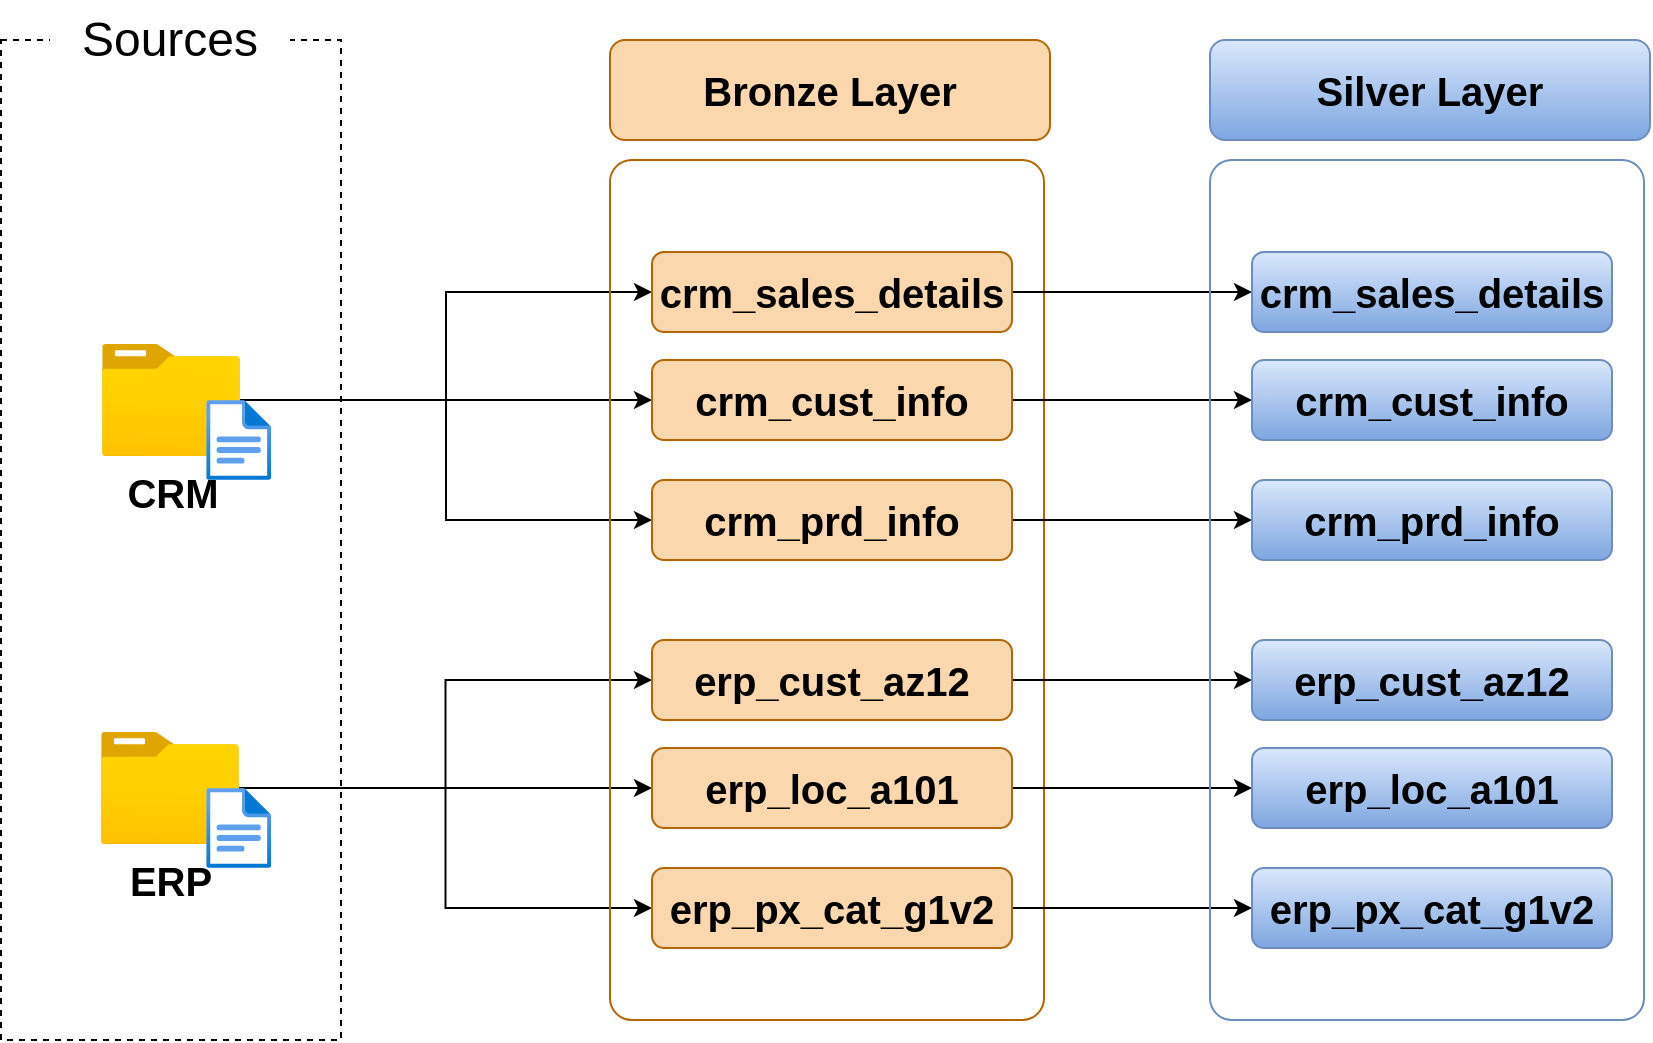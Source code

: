 <mxfile version="28.2.5" pages="2">
  <diagram name="Page-1" id="qE7QX3VaVLxwcoOsjYuX">
    <mxGraphModel dx="1817" dy="627" grid="1" gridSize="10" guides="1" tooltips="1" connect="1" arrows="1" fold="1" page="1" pageScale="1" pageWidth="850" pageHeight="1100" math="0" shadow="0">
      <root>
        <mxCell id="0" />
        <mxCell id="1" parent="0" />
        <mxCell id="pS1oXiBOacwYlvaDRdEb-1" value="" style="rounded=0;whiteSpace=wrap;html=1;fillColor=none;dashed=1;" vertex="1" parent="1">
          <mxGeometry x="-234.5" y="120" width="170" height="500" as="geometry" />
        </mxCell>
        <mxCell id="pS1oXiBOacwYlvaDRdEb-2" value="&lt;font style=&quot;font-size: 24px;&quot;&gt;Sources&lt;/font&gt;" style="rounded=1;whiteSpace=wrap;html=1;strokeColor=none;" vertex="1" parent="1">
          <mxGeometry x="-210" y="100" width="120" height="40" as="geometry" />
        </mxCell>
        <mxCell id="pS1oXiBOacwYlvaDRdEb-3" style="edgeStyle=orthogonalEdgeStyle;rounded=0;orthogonalLoop=1;jettySize=auto;html=1;entryX=0;entryY=0.5;entryDx=0;entryDy=0;" edge="1" parent="1" source="pS1oXiBOacwYlvaDRdEb-6" target="pS1oXiBOacwYlvaDRdEb-14">
          <mxGeometry relative="1" as="geometry" />
        </mxCell>
        <mxCell id="pS1oXiBOacwYlvaDRdEb-4" style="edgeStyle=orthogonalEdgeStyle;rounded=0;orthogonalLoop=1;jettySize=auto;html=1;entryX=0;entryY=0.5;entryDx=0;entryDy=0;" edge="1" parent="1" source="pS1oXiBOacwYlvaDRdEb-6" target="pS1oXiBOacwYlvaDRdEb-13">
          <mxGeometry relative="1" as="geometry" />
        </mxCell>
        <mxCell id="pS1oXiBOacwYlvaDRdEb-5" style="edgeStyle=orthogonalEdgeStyle;rounded=0;orthogonalLoop=1;jettySize=auto;html=1;entryX=0;entryY=0.5;entryDx=0;entryDy=0;" edge="1" parent="1" source="pS1oXiBOacwYlvaDRdEb-6" target="pS1oXiBOacwYlvaDRdEb-15">
          <mxGeometry relative="1" as="geometry" />
        </mxCell>
        <mxCell id="pS1oXiBOacwYlvaDRdEb-6" value="&lt;font style=&quot;font-size: 20px;&quot;&gt;&lt;b&gt;CRM&lt;/b&gt;&lt;/font&gt;" style="image;aspect=fixed;html=1;points=[];align=center;fontSize=12;image=img/lib/azure2/general/Folder_Blank.svg;" vertex="1" parent="1">
          <mxGeometry x="-184" y="272" width="69" height="56.0" as="geometry" />
        </mxCell>
        <mxCell id="pS1oXiBOacwYlvaDRdEb-7" style="edgeStyle=orthogonalEdgeStyle;rounded=0;orthogonalLoop=1;jettySize=auto;html=1;entryX=0;entryY=0.5;entryDx=0;entryDy=0;" edge="1" parent="1" source="pS1oXiBOacwYlvaDRdEb-10" target="pS1oXiBOacwYlvaDRdEb-18">
          <mxGeometry relative="1" as="geometry" />
        </mxCell>
        <mxCell id="pS1oXiBOacwYlvaDRdEb-8" style="edgeStyle=orthogonalEdgeStyle;rounded=0;orthogonalLoop=1;jettySize=auto;html=1;entryX=0;entryY=0.5;entryDx=0;entryDy=0;" edge="1" parent="1" source="pS1oXiBOacwYlvaDRdEb-10" target="pS1oXiBOacwYlvaDRdEb-16">
          <mxGeometry relative="1" as="geometry" />
        </mxCell>
        <mxCell id="pS1oXiBOacwYlvaDRdEb-9" style="edgeStyle=orthogonalEdgeStyle;rounded=0;orthogonalLoop=1;jettySize=auto;html=1;" edge="1" parent="1" source="pS1oXiBOacwYlvaDRdEb-10" target="pS1oXiBOacwYlvaDRdEb-17">
          <mxGeometry relative="1" as="geometry" />
        </mxCell>
        <mxCell id="pS1oXiBOacwYlvaDRdEb-10" value="&lt;font style=&quot;font-size: 20px;&quot;&gt;&lt;b&gt;ERP&lt;/b&gt;&lt;/font&gt;" style="image;aspect=fixed;html=1;points=[];align=center;fontSize=12;image=img/lib/azure2/general/Folder_Blank.svg;" vertex="1" parent="1">
          <mxGeometry x="-184.5" y="466" width="69" height="56.0" as="geometry" />
        </mxCell>
        <mxCell id="pS1oXiBOacwYlvaDRdEb-11" value="" style="rounded=1;whiteSpace=wrap;html=1;fillColor=none;fillStyle=solid;arcSize=5;strokeColor=#b46504;fontColor=#000000;" vertex="1" parent="1">
          <mxGeometry x="70" y="180" width="217" height="430" as="geometry" />
        </mxCell>
        <mxCell id="pS1oXiBOacwYlvaDRdEb-12" value="Bronze Layer" style="rounded=1;whiteSpace=wrap;html=1;fontSize=20;fontStyle=1;fillColor=#fad7ac;strokeColor=#b46504;fontColor=#000000;" vertex="1" parent="1">
          <mxGeometry x="70" y="120" width="220" height="50" as="geometry" />
        </mxCell>
        <mxCell id="pS1oXiBOacwYlvaDRdEb-30" style="edgeStyle=orthogonalEdgeStyle;rounded=0;orthogonalLoop=1;jettySize=auto;html=1;" edge="1" parent="1" source="pS1oXiBOacwYlvaDRdEb-13" target="pS1oXiBOacwYlvaDRdEb-24">
          <mxGeometry relative="1" as="geometry" />
        </mxCell>
        <mxCell id="pS1oXiBOacwYlvaDRdEb-13" value="crm_sales_details" style="rounded=1;whiteSpace=wrap;html=1;fillColor=#fad7ac;fontSize=20;fontStyle=1;align=center;verticalAlign=middle;fontFamily=Helvetica;strokeColor=#b46504;fontColor=#000000;" vertex="1" parent="1">
          <mxGeometry x="91" y="226" width="180" height="40" as="geometry" />
        </mxCell>
        <mxCell id="pS1oXiBOacwYlvaDRdEb-31" style="edgeStyle=orthogonalEdgeStyle;rounded=0;orthogonalLoop=1;jettySize=auto;html=1;entryX=0;entryY=0.5;entryDx=0;entryDy=0;" edge="1" parent="1" source="pS1oXiBOacwYlvaDRdEb-14" target="pS1oXiBOacwYlvaDRdEb-25">
          <mxGeometry relative="1" as="geometry" />
        </mxCell>
        <mxCell id="pS1oXiBOacwYlvaDRdEb-14" value="crm_cust_info" style="rounded=1;whiteSpace=wrap;html=1;fillColor=#fad7ac;fontSize=20;fontStyle=1;align=center;verticalAlign=middle;fontFamily=Helvetica;strokeColor=#b46504;fontColor=#000000;" vertex="1" parent="1">
          <mxGeometry x="91" y="280" width="180" height="40" as="geometry" />
        </mxCell>
        <mxCell id="pS1oXiBOacwYlvaDRdEb-32" value="" style="edgeStyle=orthogonalEdgeStyle;rounded=0;orthogonalLoop=1;jettySize=auto;html=1;" edge="1" parent="1" source="pS1oXiBOacwYlvaDRdEb-15" target="pS1oXiBOacwYlvaDRdEb-26">
          <mxGeometry relative="1" as="geometry" />
        </mxCell>
        <mxCell id="pS1oXiBOacwYlvaDRdEb-15" value="crm_prd_info" style="rounded=1;whiteSpace=wrap;html=1;fillColor=#fad7ac;fontSize=20;fontStyle=1;align=center;verticalAlign=middle;fontFamily=Helvetica;strokeColor=#b46504;fontColor=#000000;" vertex="1" parent="1">
          <mxGeometry x="91" y="340" width="180" height="40" as="geometry" />
        </mxCell>
        <mxCell id="pS1oXiBOacwYlvaDRdEb-35" style="edgeStyle=orthogonalEdgeStyle;rounded=0;orthogonalLoop=1;jettySize=auto;html=1;entryX=0;entryY=0.5;entryDx=0;entryDy=0;" edge="1" parent="1" source="pS1oXiBOacwYlvaDRdEb-16" target="pS1oXiBOacwYlvaDRdEb-27">
          <mxGeometry relative="1" as="geometry" />
        </mxCell>
        <mxCell id="pS1oXiBOacwYlvaDRdEb-16" value="erp_cust_az12" style="rounded=1;whiteSpace=wrap;html=1;fillColor=#fad7ac;fontSize=20;fontStyle=1;align=center;verticalAlign=middle;fontFamily=Helvetica;strokeColor=#b46504;fontColor=#000000;" vertex="1" parent="1">
          <mxGeometry x="91" y="420" width="180" height="40" as="geometry" />
        </mxCell>
        <mxCell id="pS1oXiBOacwYlvaDRdEb-36" value="" style="edgeStyle=orthogonalEdgeStyle;rounded=0;orthogonalLoop=1;jettySize=auto;html=1;" edge="1" parent="1" source="pS1oXiBOacwYlvaDRdEb-17" target="pS1oXiBOacwYlvaDRdEb-28">
          <mxGeometry relative="1" as="geometry" />
        </mxCell>
        <mxCell id="pS1oXiBOacwYlvaDRdEb-17" value="erp_loc_a101" style="rounded=1;whiteSpace=wrap;html=1;fillColor=#fad7ac;fontSize=20;fontStyle=1;align=center;verticalAlign=middle;fontFamily=Helvetica;strokeColor=#b46504;fontColor=#000000;" vertex="1" parent="1">
          <mxGeometry x="91" y="474" width="180" height="40" as="geometry" />
        </mxCell>
        <mxCell id="pS1oXiBOacwYlvaDRdEb-37" value="" style="edgeStyle=orthogonalEdgeStyle;rounded=0;orthogonalLoop=1;jettySize=auto;html=1;" edge="1" parent="1" source="pS1oXiBOacwYlvaDRdEb-18" target="pS1oXiBOacwYlvaDRdEb-29">
          <mxGeometry relative="1" as="geometry" />
        </mxCell>
        <mxCell id="pS1oXiBOacwYlvaDRdEb-18" value="erp_px_cat_g1v2" style="rounded=1;whiteSpace=wrap;html=1;fillColor=#fad7ac;fontSize=20;fontStyle=1;align=center;verticalAlign=middle;fontFamily=Helvetica;strokeColor=#b46504;fontColor=#000000;" vertex="1" parent="1">
          <mxGeometry x="91" y="534" width="180" height="40" as="geometry" />
        </mxCell>
        <mxCell id="pS1oXiBOacwYlvaDRdEb-19" value="" style="image;aspect=fixed;html=1;points=[];align=center;fontSize=12;image=img/lib/azure2/general/File.svg;" vertex="1" parent="1">
          <mxGeometry x="-131.88" y="300" width="32.46" height="40" as="geometry" />
        </mxCell>
        <mxCell id="pS1oXiBOacwYlvaDRdEb-20" value="" style="image;aspect=fixed;html=1;points=[];align=center;fontSize=12;image=img/lib/azure2/general/File.svg;" vertex="1" parent="1">
          <mxGeometry x="-131.88" y="494" width="32.46" height="40" as="geometry" />
        </mxCell>
        <mxCell id="pS1oXiBOacwYlvaDRdEb-22" value="" style="rounded=1;whiteSpace=wrap;html=1;fillColor=none;strokeColor=#6c8ebf;fillStyle=hatch;arcSize=5;gradientColor=#7ea6e0;fontColor=#000000;" vertex="1" parent="1">
          <mxGeometry x="370" y="180" width="217" height="430" as="geometry" />
        </mxCell>
        <mxCell id="pS1oXiBOacwYlvaDRdEb-23" value="Silver Layer" style="rounded=1;whiteSpace=wrap;html=1;fontSize=20;fontStyle=1;fillColor=#dae8fc;gradientColor=#7ea6e0;strokeColor=#6c8ebf;fontColor=#000000;" vertex="1" parent="1">
          <mxGeometry x="370" y="120" width="220" height="50" as="geometry" />
        </mxCell>
        <mxCell id="pS1oXiBOacwYlvaDRdEb-24" value="crm_sales_details" style="rounded=1;whiteSpace=wrap;html=1;fillColor=#dae8fc;strokeColor=#6c8ebf;fontSize=20;fontStyle=1;align=center;verticalAlign=middle;fontFamily=Helvetica;gradientColor=#7ea6e0;fontColor=#000000;" vertex="1" parent="1">
          <mxGeometry x="391" y="226" width="180" height="40" as="geometry" />
        </mxCell>
        <mxCell id="pS1oXiBOacwYlvaDRdEb-25" value="crm_cust_info" style="rounded=1;whiteSpace=wrap;html=1;fillColor=#dae8fc;strokeColor=#6c8ebf;fontSize=20;fontStyle=1;align=center;verticalAlign=middle;fontFamily=Helvetica;gradientColor=#7ea6e0;fontColor=#000000;" vertex="1" parent="1">
          <mxGeometry x="391" y="280" width="180" height="40" as="geometry" />
        </mxCell>
        <mxCell id="pS1oXiBOacwYlvaDRdEb-26" value="crm_prd_info" style="rounded=1;whiteSpace=wrap;html=1;fillColor=#dae8fc;strokeColor=#6c8ebf;fontSize=20;fontStyle=1;align=center;verticalAlign=middle;fontFamily=Helvetica;gradientColor=#7ea6e0;fontColor=#000000;" vertex="1" parent="1">
          <mxGeometry x="391" y="340" width="180" height="40" as="geometry" />
        </mxCell>
        <mxCell id="pS1oXiBOacwYlvaDRdEb-27" value="erp_cust_az12" style="rounded=1;whiteSpace=wrap;html=1;fillColor=#dae8fc;strokeColor=#6c8ebf;fontSize=20;fontStyle=1;align=center;verticalAlign=middle;fontFamily=Helvetica;gradientColor=#7ea6e0;fontColor=#000000;" vertex="1" parent="1">
          <mxGeometry x="391" y="420" width="180" height="40" as="geometry" />
        </mxCell>
        <mxCell id="pS1oXiBOacwYlvaDRdEb-28" value="erp_loc_a101" style="rounded=1;whiteSpace=wrap;html=1;fillColor=#dae8fc;strokeColor=#6c8ebf;fontSize=20;fontStyle=1;align=center;verticalAlign=middle;fontFamily=Helvetica;gradientColor=#7ea6e0;fontColor=#000000;" vertex="1" parent="1">
          <mxGeometry x="391" y="474" width="180" height="40" as="geometry" />
        </mxCell>
        <mxCell id="pS1oXiBOacwYlvaDRdEb-29" value="erp_px_cat_g1v2" style="rounded=1;whiteSpace=wrap;html=1;fillColor=#dae8fc;strokeColor=#6c8ebf;fontSize=20;fontStyle=1;align=center;verticalAlign=middle;fontFamily=Helvetica;gradientColor=#7ea6e0;fontColor=#000000;" vertex="1" parent="1">
          <mxGeometry x="391" y="534" width="180" height="40" as="geometry" />
        </mxCell>
      </root>
    </mxGraphModel>
  </diagram>
  <diagram id="bV-r0LezucUkX50SjaWi" name="Page-2">
    <mxGraphModel dx="854" dy="575" grid="1" gridSize="10" guides="1" tooltips="1" connect="1" arrows="1" fold="1" page="1" pageScale="1" pageWidth="850" pageHeight="1100" math="0" shadow="0">
      <root>
        <mxCell id="0" />
        <mxCell id="1" parent="0" />
        <mxCell id="QaIxGjjBmVH8-_cBzXZE-1" value="" style="rounded=0;whiteSpace=wrap;html=1;fillColor=none;dashed=1;strokeColor=default;" vertex="1" parent="1">
          <mxGeometry x="114.5" y="170" width="140" height="350" as="geometry" />
        </mxCell>
        <mxCell id="QaIxGjjBmVH8-_cBzXZE-2" value="Sources" style="rounded=1;whiteSpace=wrap;html=1;arcSize=11;fontSize=24;strokeColor=none;" vertex="1" parent="1">
          <mxGeometry x="150" y="140" width="80" height="30" as="geometry" />
        </mxCell>
        <mxCell id="QaIxGjjBmVH8-_cBzXZE-34" style="edgeStyle=orthogonalEdgeStyle;rounded=0;orthogonalLoop=1;jettySize=auto;html=1;" edge="1" parent="1" source="QaIxGjjBmVH8-_cBzXZE-4" target="QaIxGjjBmVH8-_cBzXZE-8">
          <mxGeometry relative="1" as="geometry" />
        </mxCell>
        <mxCell id="QaIxGjjBmVH8-_cBzXZE-35" style="edgeStyle=orthogonalEdgeStyle;rounded=0;orthogonalLoop=1;jettySize=auto;html=1;" edge="1" parent="1" source="QaIxGjjBmVH8-_cBzXZE-4" target="QaIxGjjBmVH8-_cBzXZE-9">
          <mxGeometry relative="1" as="geometry" />
        </mxCell>
        <mxCell id="QaIxGjjBmVH8-_cBzXZE-36" style="edgeStyle=orthogonalEdgeStyle;rounded=0;orthogonalLoop=1;jettySize=auto;html=1;" edge="1" parent="1" source="QaIxGjjBmVH8-_cBzXZE-4" target="QaIxGjjBmVH8-_cBzXZE-10">
          <mxGeometry relative="1" as="geometry" />
        </mxCell>
        <mxCell id="QaIxGjjBmVH8-_cBzXZE-4" value="CRM&lt;div&gt;&lt;br&gt;&lt;/div&gt;" style="image;aspect=fixed;html=1;points=[];align=center;fontSize=12;image=img/lib/azure2/general/Folder_Blank.svg;" vertex="1" parent="1">
          <mxGeometry x="130" y="200" width="80" height="70" as="geometry" />
        </mxCell>
        <mxCell id="QaIxGjjBmVH8-_cBzXZE-6" value="" style="rounded=0;whiteSpace=wrap;html=1;fillColor=none;dashed=1;strokeColor=default;" vertex="1" parent="1">
          <mxGeometry x="340" y="170" width="140" height="350" as="geometry" />
        </mxCell>
        <mxCell id="QaIxGjjBmVH8-_cBzXZE-7" value="&lt;font style=&quot;font-size: 15px;&quot;&gt;Bronze Layer&lt;/font&gt;" style="rounded=1;whiteSpace=wrap;html=1;arcSize=11;fontSize=12;strokeColor=#FFE599;fillColor=light-dark(#FFB570, #e2c1a2);align=center;verticalAlign=middle;fontFamily=Helvetica;fontColor=#000000;" vertex="1" parent="1">
          <mxGeometry x="350" y="140" width="120" height="30" as="geometry" />
        </mxCell>
        <mxCell id="QaIxGjjBmVH8-_cBzXZE-8" value="&lt;div&gt;&lt;span&gt;crm_sales_details&lt;/span&gt;&lt;/div&gt;" style="rounded=1;whiteSpace=wrap;html=1;arcSize=11;fontSize=12;strokeColor=#FFE599;fillColor=light-dark(#FFB570, #e2c1a2);fontColor=#000000;" vertex="1" parent="1">
          <mxGeometry x="350" y="180" width="120" height="30" as="geometry" />
        </mxCell>
        <mxCell id="QaIxGjjBmVH8-_cBzXZE-9" value="&lt;div&gt;&lt;span&gt;crm_cust_info&lt;/span&gt;&lt;/div&gt;" style="rounded=1;whiteSpace=wrap;html=1;arcSize=11;fontSize=12;fillColor=light-dark(#FFB570, #e2c1a2);strokeColor=#FFE599;fillStyle=auto;align=center;verticalAlign=middle;fontFamily=Helvetica;fontColor=#000000;" vertex="1" parent="1">
          <mxGeometry x="350" y="220" width="120" height="30" as="geometry" />
        </mxCell>
        <mxCell id="QaIxGjjBmVH8-_cBzXZE-10" value="&lt;div&gt;&lt;span&gt;crm_prd_info&lt;/span&gt;&lt;/div&gt;" style="rounded=1;whiteSpace=wrap;html=1;arcSize=11;fontSize=12;strokeColor=#FFE599;fillColor=light-dark(#FFB570, #e2c1a2);align=center;verticalAlign=middle;fontFamily=Helvetica;fontColor=#000000;" vertex="1" parent="1">
          <mxGeometry x="350" y="260" width="120" height="30" as="geometry" />
        </mxCell>
        <mxCell id="QaIxGjjBmVH8-_cBzXZE-44" style="edgeStyle=orthogonalEdgeStyle;rounded=0;orthogonalLoop=1;jettySize=auto;html=1;" edge="1" source="QaIxGjjBmVH8-_cBzXZE-47" target="QaIxGjjBmVH8-_cBzXZE-48" parent="1">
          <mxGeometry relative="1" as="geometry" />
        </mxCell>
        <mxCell id="QaIxGjjBmVH8-_cBzXZE-45" style="edgeStyle=orthogonalEdgeStyle;rounded=0;orthogonalLoop=1;jettySize=auto;html=1;" edge="1" source="QaIxGjjBmVH8-_cBzXZE-47" target="QaIxGjjBmVH8-_cBzXZE-49" parent="1">
          <mxGeometry relative="1" as="geometry" />
        </mxCell>
        <mxCell id="QaIxGjjBmVH8-_cBzXZE-46" style="edgeStyle=orthogonalEdgeStyle;rounded=0;orthogonalLoop=1;jettySize=auto;html=1;" edge="1" source="QaIxGjjBmVH8-_cBzXZE-47" target="QaIxGjjBmVH8-_cBzXZE-50" parent="1">
          <mxGeometry relative="1" as="geometry" />
        </mxCell>
        <mxCell id="QaIxGjjBmVH8-_cBzXZE-47" value="ERP&lt;div&gt;&lt;br&gt;&lt;/div&gt;" style="image;aspect=fixed;html=1;points=[];align=center;fontSize=12;image=img/lib/azure2/general/Folder_Blank.svg;" vertex="1" parent="1">
          <mxGeometry x="130" y="360" width="80" height="70" as="geometry" />
        </mxCell>
        <mxCell id="QaIxGjjBmVH8-_cBzXZE-48" value="ERP-CUST_AZ12" style="rounded=1;whiteSpace=wrap;html=1;arcSize=11;fontSize=11;strokeColor=#FFE599;fillColor=light-dark(#FFB570, #e2c1a2);fontColor=#000000;" vertex="1" parent="1">
          <mxGeometry x="350" y="340" width="120" height="30" as="geometry" />
        </mxCell>
        <mxCell id="QaIxGjjBmVH8-_cBzXZE-49" value="&lt;div&gt;&lt;span&gt;ERP-&lt;/span&gt;&lt;span style=&quot;background-color: transparent;&quot;&gt;LOC_A101&lt;/span&gt;&lt;/div&gt;" style="rounded=1;whiteSpace=wrap;html=1;arcSize=11;fontSize=11;fillColor=light-dark(#FFB570, #e2c1a2);strokeColor=#FFE599;fillStyle=auto;align=center;verticalAlign=middle;fontFamily=Helvetica;fontColor=#000000;" vertex="1" parent="1">
          <mxGeometry x="350" y="380" width="120" height="30" as="geometry" />
        </mxCell>
        <mxCell id="QaIxGjjBmVH8-_cBzXZE-50" value="&lt;div&gt;&lt;span&gt;ERP_&lt;/span&gt;&lt;span style=&quot;background-color: transparent;&quot;&gt;PX_CAT_G1V2&lt;/span&gt;&lt;/div&gt;" style="rounded=1;whiteSpace=wrap;html=1;arcSize=11;fontSize=11;strokeColor=#FFE599;fillColor=light-dark(#FFB570, #e2c1a2);align=center;verticalAlign=middle;fontFamily=Helvetica;fontColor=#000000;" vertex="1" parent="1">
          <mxGeometry x="350" y="420" width="120" height="30" as="geometry" />
        </mxCell>
      </root>
    </mxGraphModel>
  </diagram>
</mxfile>
